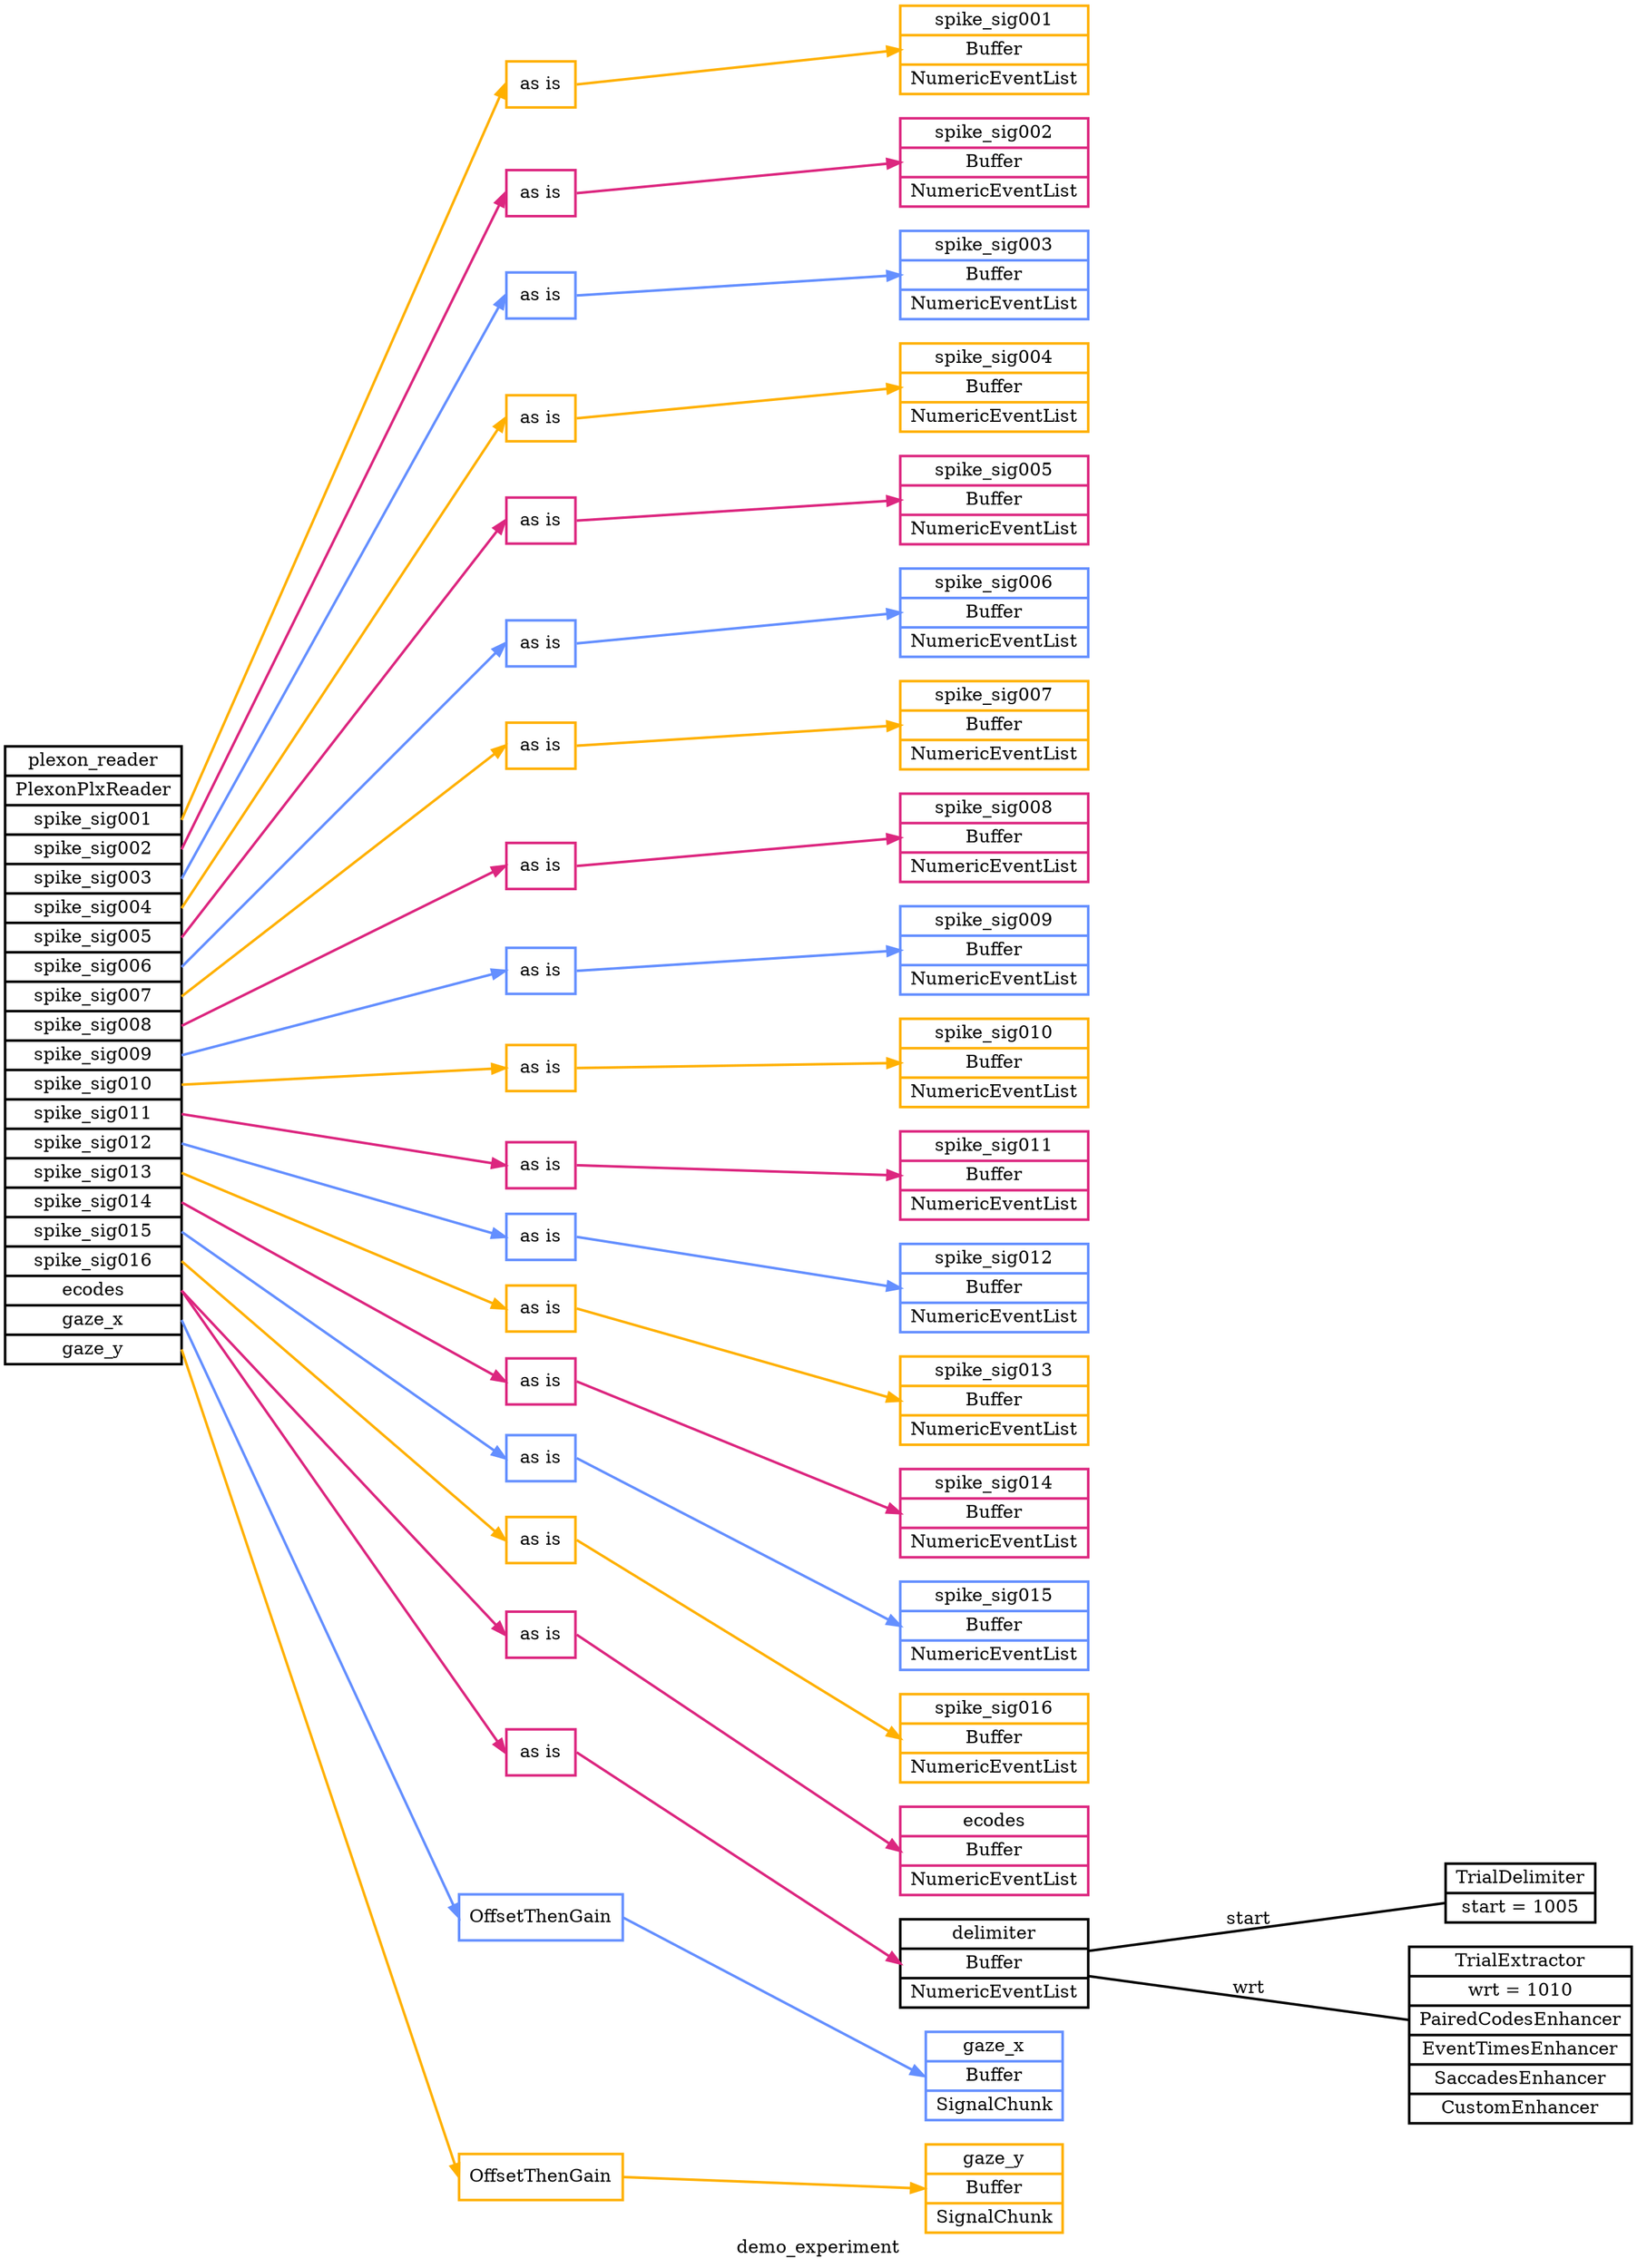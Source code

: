 digraph demo_experiment {
	graph [label=demo_experiment overlap=scale rankdir=LR ranksep=3.0 splines=false]
	node [penwidth=2.0]
	edge [penwidth=2.0]
	plexon_reader [label="plexon_reader|PlexonPlxReader|<spike_sig001>spike_sig001|<spike_sig002>spike_sig002|<spike_sig003>spike_sig003|<spike_sig004>spike_sig004|<spike_sig005>spike_sig005|<spike_sig006>spike_sig006|<spike_sig007>spike_sig007|<spike_sig008>spike_sig008|<spike_sig009>spike_sig009|<spike_sig010>spike_sig010|<spike_sig011>spike_sig011|<spike_sig012>spike_sig012|<spike_sig013>spike_sig013|<spike_sig014>spike_sig014|<spike_sig015>spike_sig015|<spike_sig016>spike_sig016|<ecodes>ecodes|<gaze_x>gaze_x|<gaze_y>gaze_y" shape=record]
	spike_sig001 [label="spike_sig001|Buffer|NumericEventList" color="#FFB000" shape=record]
	spike_sig002 [label="spike_sig002|Buffer|NumericEventList" color="#DC267F" shape=record]
	spike_sig003 [label="spike_sig003|Buffer|NumericEventList" color="#648FFF" shape=record]
	spike_sig004 [label="spike_sig004|Buffer|NumericEventList" color="#FFB000" shape=record]
	spike_sig005 [label="spike_sig005|Buffer|NumericEventList" color="#DC267F" shape=record]
	spike_sig006 [label="spike_sig006|Buffer|NumericEventList" color="#648FFF" shape=record]
	spike_sig007 [label="spike_sig007|Buffer|NumericEventList" color="#FFB000" shape=record]
	spike_sig008 [label="spike_sig008|Buffer|NumericEventList" color="#DC267F" shape=record]
	spike_sig009 [label="spike_sig009|Buffer|NumericEventList" color="#648FFF" shape=record]
	spike_sig010 [label="spike_sig010|Buffer|NumericEventList" color="#FFB000" shape=record]
	spike_sig011 [label="spike_sig011|Buffer|NumericEventList" color="#DC267F" shape=record]
	spike_sig012 [label="spike_sig012|Buffer|NumericEventList" color="#648FFF" shape=record]
	spike_sig013 [label="spike_sig013|Buffer|NumericEventList" color="#FFB000" shape=record]
	spike_sig014 [label="spike_sig014|Buffer|NumericEventList" color="#DC267F" shape=record]
	spike_sig015 [label="spike_sig015|Buffer|NumericEventList" color="#648FFF" shape=record]
	spike_sig016 [label="spike_sig016|Buffer|NumericEventList" color="#FFB000" shape=record]
	ecodes [label="ecodes|Buffer|NumericEventList" color="#DC267F" shape=record]
	gaze_x [label="gaze_x|Buffer|SignalChunk" color="#648FFF" shape=record]
	gaze_y [label="gaze_y|Buffer|SignalChunk" color="#FFB000" shape=record]
	delimiter [label="delimiter|Buffer|NumericEventList" shape=record]
	plexon_reader_route_0 [label="as is" color="#FFB000" shape=record]
	plexon_reader:spike_sig001:e -> plexon_reader_route_0:w [color="#FFB000"]
	plexon_reader_route_0:e -> spike_sig001:w [color="#FFB000"]
	plexon_reader_route_1 [label="as is" color="#DC267F" shape=record]
	plexon_reader:spike_sig002:e -> plexon_reader_route_1:w [color="#DC267F"]
	plexon_reader_route_1:e -> spike_sig002:w [color="#DC267F"]
	plexon_reader_route_2 [label="as is" color="#648FFF" shape=record]
	plexon_reader:spike_sig003:e -> plexon_reader_route_2:w [color="#648FFF"]
	plexon_reader_route_2:e -> spike_sig003:w [color="#648FFF"]
	plexon_reader_route_3 [label="as is" color="#FFB000" shape=record]
	plexon_reader:spike_sig004:e -> plexon_reader_route_3:w [color="#FFB000"]
	plexon_reader_route_3:e -> spike_sig004:w [color="#FFB000"]
	plexon_reader_route_4 [label="as is" color="#DC267F" shape=record]
	plexon_reader:spike_sig005:e -> plexon_reader_route_4:w [color="#DC267F"]
	plexon_reader_route_4:e -> spike_sig005:w [color="#DC267F"]
	plexon_reader_route_5 [label="as is" color="#648FFF" shape=record]
	plexon_reader:spike_sig006:e -> plexon_reader_route_5:w [color="#648FFF"]
	plexon_reader_route_5:e -> spike_sig006:w [color="#648FFF"]
	plexon_reader_route_6 [label="as is" color="#FFB000" shape=record]
	plexon_reader:spike_sig007:e -> plexon_reader_route_6:w [color="#FFB000"]
	plexon_reader_route_6:e -> spike_sig007:w [color="#FFB000"]
	plexon_reader_route_7 [label="as is" color="#DC267F" shape=record]
	plexon_reader:spike_sig008:e -> plexon_reader_route_7:w [color="#DC267F"]
	plexon_reader_route_7:e -> spike_sig008:w [color="#DC267F"]
	plexon_reader_route_8 [label="as is" color="#648FFF" shape=record]
	plexon_reader:spike_sig009:e -> plexon_reader_route_8:w [color="#648FFF"]
	plexon_reader_route_8:e -> spike_sig009:w [color="#648FFF"]
	plexon_reader_route_9 [label="as is" color="#FFB000" shape=record]
	plexon_reader:spike_sig010:e -> plexon_reader_route_9:w [color="#FFB000"]
	plexon_reader_route_9:e -> spike_sig010:w [color="#FFB000"]
	plexon_reader_route_10 [label="as is" color="#DC267F" shape=record]
	plexon_reader:spike_sig011:e -> plexon_reader_route_10:w [color="#DC267F"]
	plexon_reader_route_10:e -> spike_sig011:w [color="#DC267F"]
	plexon_reader_route_11 [label="as is" color="#648FFF" shape=record]
	plexon_reader:spike_sig012:e -> plexon_reader_route_11:w [color="#648FFF"]
	plexon_reader_route_11:e -> spike_sig012:w [color="#648FFF"]
	plexon_reader_route_12 [label="as is" color="#FFB000" shape=record]
	plexon_reader:spike_sig013:e -> plexon_reader_route_12:w [color="#FFB000"]
	plexon_reader_route_12:e -> spike_sig013:w [color="#FFB000"]
	plexon_reader_route_13 [label="as is" color="#DC267F" shape=record]
	plexon_reader:spike_sig014:e -> plexon_reader_route_13:w [color="#DC267F"]
	plexon_reader_route_13:e -> spike_sig014:w [color="#DC267F"]
	plexon_reader_route_14 [label="as is" color="#648FFF" shape=record]
	plexon_reader:spike_sig015:e -> plexon_reader_route_14:w [color="#648FFF"]
	plexon_reader_route_14:e -> spike_sig015:w [color="#648FFF"]
	plexon_reader_route_15 [label="as is" color="#FFB000" shape=record]
	plexon_reader:spike_sig016:e -> plexon_reader_route_15:w [color="#FFB000"]
	plexon_reader_route_15:e -> spike_sig016:w [color="#FFB000"]
	plexon_reader_route_16 [label="as is" color="#DC267F" shape=record]
	plexon_reader:ecodes:e -> plexon_reader_route_16:w [color="#DC267F"]
	plexon_reader_route_16:e -> ecodes:w [color="#DC267F"]
	plexon_reader_route_17 [label=OffsetThenGain color="#648FFF" shape=record]
	plexon_reader:gaze_x:e -> plexon_reader_route_17:w [color="#648FFF"]
	plexon_reader_route_17:e -> gaze_x:w [color="#648FFF"]
	plexon_reader_route_18 [label=OffsetThenGain color="#FFB000" shape=record]
	plexon_reader:gaze_y:e -> plexon_reader_route_18:w [color="#FFB000"]
	plexon_reader_route_18:e -> gaze_y:w [color="#FFB000"]
	plexon_reader_route_19 [label="as is" color="#DC267F" shape=record]
	plexon_reader:ecodes:e -> plexon_reader_route_19:w [color="#DC267F"]
	plexon_reader_route_19:e -> delimiter:w [color="#DC267F"]
	trial_delimiter [label="TrialDelimiter|start = 1005" shape=record]
	delimiter -> trial_delimiter [label=start arrowhead=none arrowtail=none]
	trial_extractor [label="TrialExtractor|wrt = 1010|PairedCodesEnhancer|EventTimesEnhancer|SaccadesEnhancer|CustomEnhancer" shape=record]
	delimiter -> trial_extractor [label=wrt arrowhead=none arrowtail=none]
}
